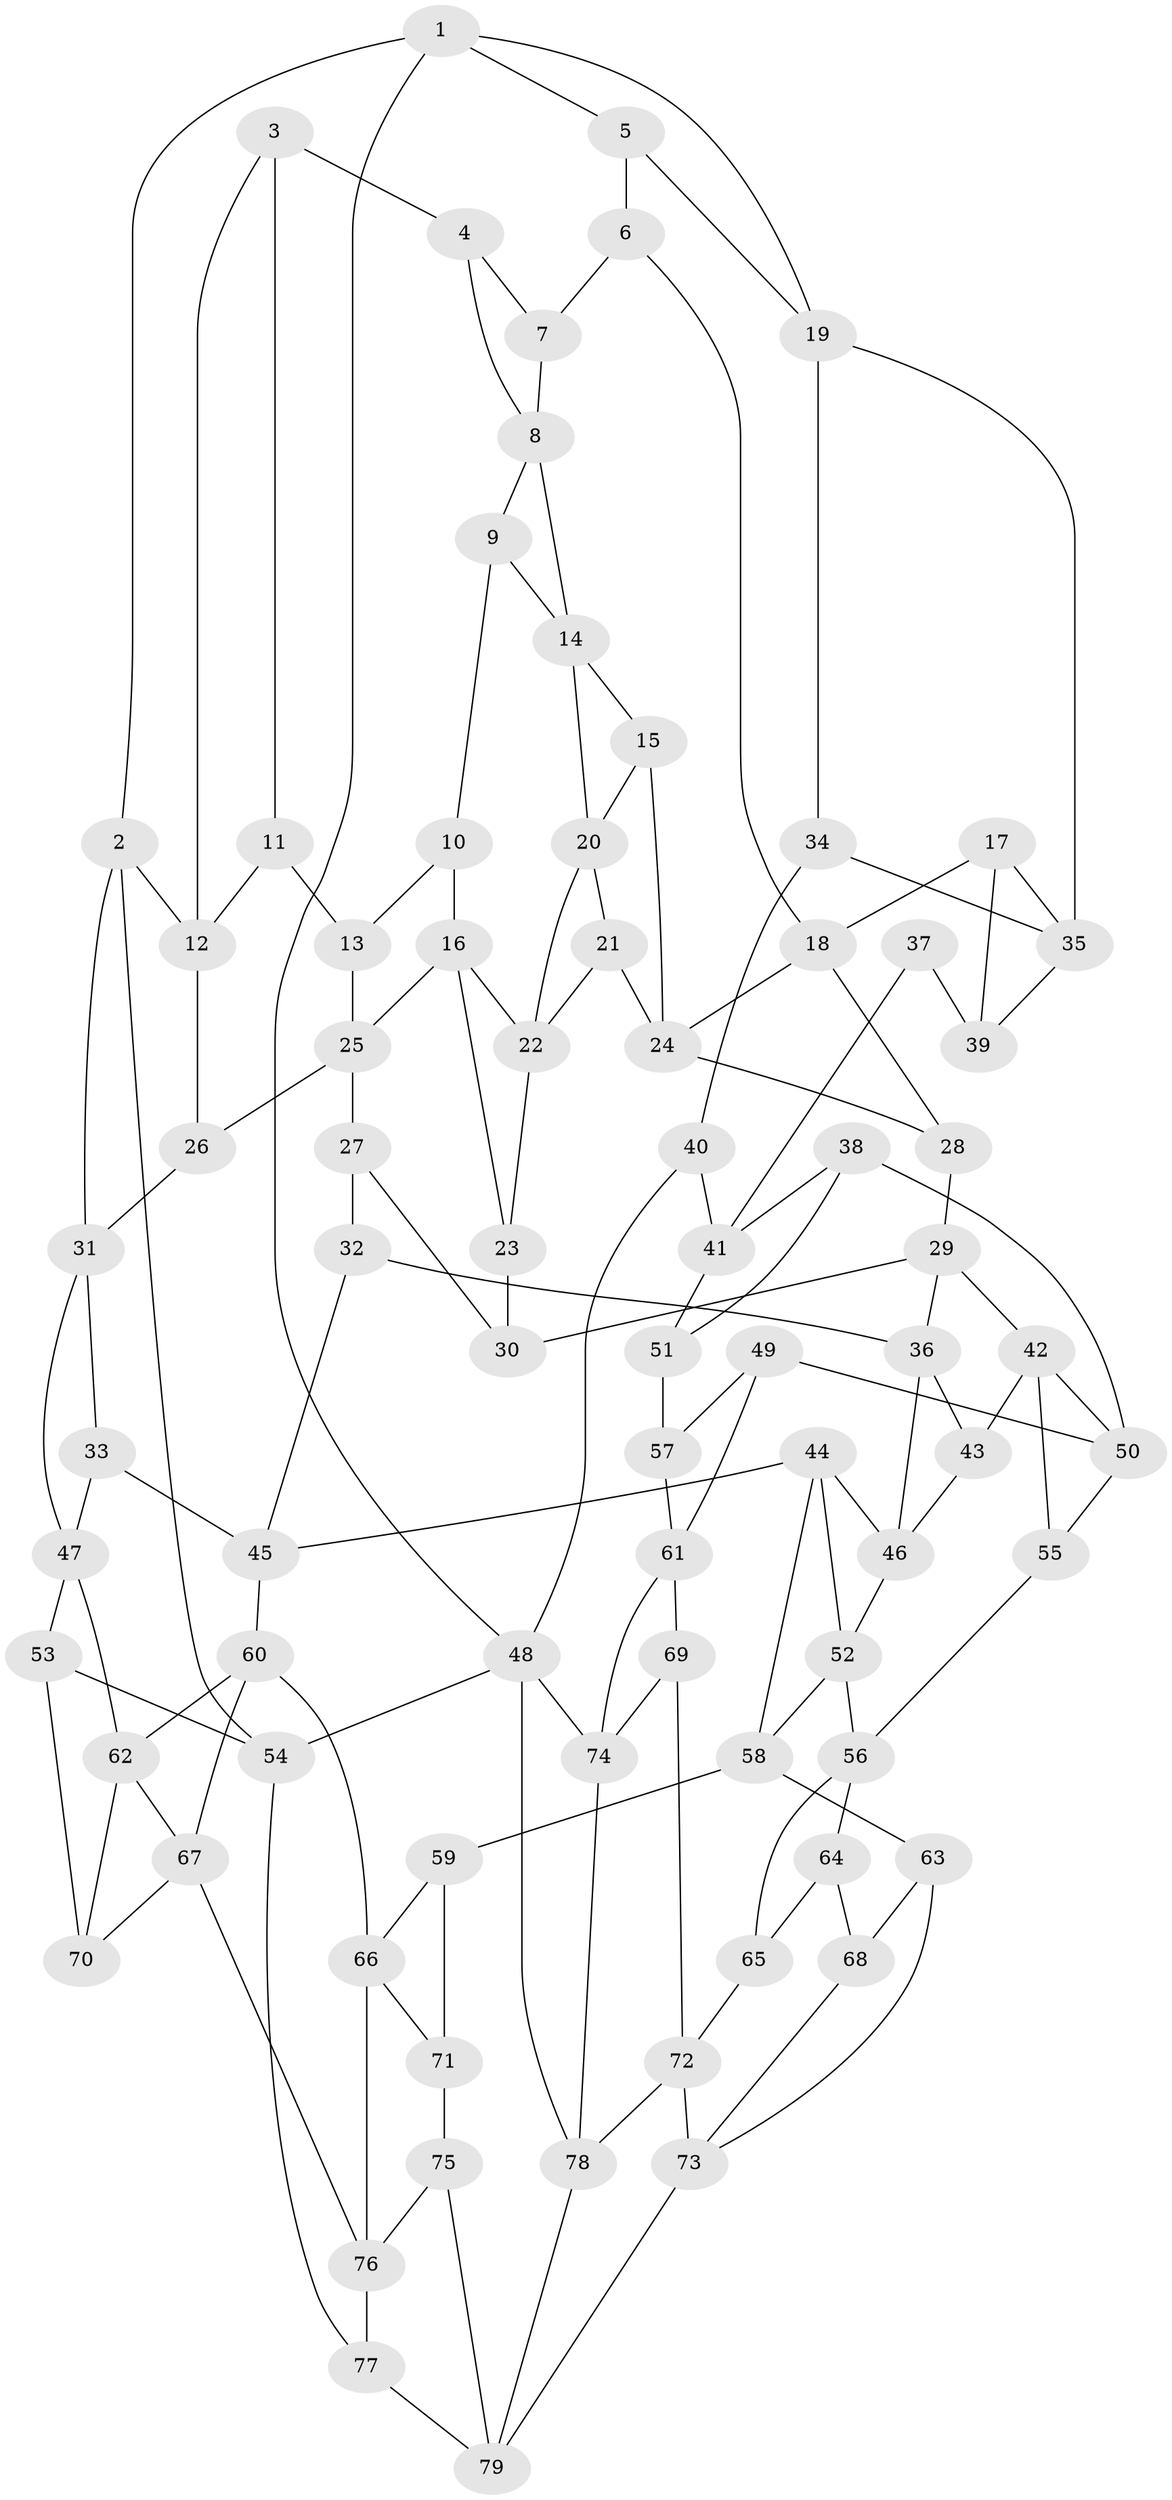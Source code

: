 // original degree distribution, {3: 0.015384615384615385, 6: 0.2230769230769231, 5: 0.5230769230769231, 4: 0.23846153846153847}
// Generated by graph-tools (version 1.1) at 2025/38/03/04/25 23:38:28]
// undirected, 79 vertices, 138 edges
graph export_dot {
  node [color=gray90,style=filled];
  1;
  2;
  3;
  4;
  5;
  6;
  7;
  8;
  9;
  10;
  11;
  12;
  13;
  14;
  15;
  16;
  17;
  18;
  19;
  20;
  21;
  22;
  23;
  24;
  25;
  26;
  27;
  28;
  29;
  30;
  31;
  32;
  33;
  34;
  35;
  36;
  37;
  38;
  39;
  40;
  41;
  42;
  43;
  44;
  45;
  46;
  47;
  48;
  49;
  50;
  51;
  52;
  53;
  54;
  55;
  56;
  57;
  58;
  59;
  60;
  61;
  62;
  63;
  64;
  65;
  66;
  67;
  68;
  69;
  70;
  71;
  72;
  73;
  74;
  75;
  76;
  77;
  78;
  79;
  1 -- 2 [weight=1.0];
  1 -- 5 [weight=1.0];
  1 -- 19 [weight=1.0];
  1 -- 48 [weight=1.0];
  2 -- 12 [weight=1.0];
  2 -- 31 [weight=1.0];
  2 -- 54 [weight=1.0];
  3 -- 4 [weight=1.0];
  3 -- 11 [weight=1.0];
  3 -- 12 [weight=1.0];
  4 -- 7 [weight=1.0];
  4 -- 8 [weight=1.0];
  5 -- 6 [weight=1.0];
  5 -- 19 [weight=1.0];
  6 -- 7 [weight=1.0];
  6 -- 18 [weight=1.0];
  7 -- 8 [weight=1.0];
  8 -- 9 [weight=1.0];
  8 -- 14 [weight=1.0];
  9 -- 10 [weight=1.0];
  9 -- 14 [weight=1.0];
  10 -- 13 [weight=1.0];
  10 -- 16 [weight=1.0];
  11 -- 12 [weight=1.0];
  11 -- 13 [weight=2.0];
  12 -- 26 [weight=1.0];
  13 -- 25 [weight=1.0];
  14 -- 15 [weight=1.0];
  14 -- 20 [weight=1.0];
  15 -- 20 [weight=1.0];
  15 -- 24 [weight=1.0];
  16 -- 22 [weight=1.0];
  16 -- 23 [weight=1.0];
  16 -- 25 [weight=1.0];
  17 -- 18 [weight=1.0];
  17 -- 35 [weight=1.0];
  17 -- 39 [weight=1.0];
  18 -- 24 [weight=1.0];
  18 -- 28 [weight=1.0];
  19 -- 34 [weight=1.0];
  19 -- 35 [weight=1.0];
  20 -- 21 [weight=1.0];
  20 -- 22 [weight=1.0];
  21 -- 22 [weight=1.0];
  21 -- 24 [weight=1.0];
  22 -- 23 [weight=1.0];
  23 -- 30 [weight=2.0];
  24 -- 28 [weight=1.0];
  25 -- 26 [weight=1.0];
  25 -- 27 [weight=1.0];
  26 -- 31 [weight=1.0];
  27 -- 30 [weight=1.0];
  27 -- 32 [weight=1.0];
  28 -- 29 [weight=1.0];
  29 -- 30 [weight=1.0];
  29 -- 36 [weight=1.0];
  29 -- 42 [weight=1.0];
  31 -- 33 [weight=1.0];
  31 -- 47 [weight=1.0];
  32 -- 36 [weight=1.0];
  32 -- 45 [weight=1.0];
  33 -- 45 [weight=1.0];
  33 -- 47 [weight=1.0];
  34 -- 35 [weight=1.0];
  34 -- 40 [weight=1.0];
  35 -- 39 [weight=1.0];
  36 -- 43 [weight=1.0];
  36 -- 46 [weight=1.0];
  37 -- 39 [weight=2.0];
  37 -- 41 [weight=1.0];
  38 -- 41 [weight=1.0];
  38 -- 50 [weight=1.0];
  38 -- 51 [weight=1.0];
  40 -- 41 [weight=1.0];
  40 -- 48 [weight=1.0];
  41 -- 51 [weight=1.0];
  42 -- 43 [weight=1.0];
  42 -- 50 [weight=1.0];
  42 -- 55 [weight=1.0];
  43 -- 46 [weight=1.0];
  44 -- 45 [weight=1.0];
  44 -- 46 [weight=1.0];
  44 -- 52 [weight=1.0];
  44 -- 58 [weight=1.0];
  45 -- 60 [weight=1.0];
  46 -- 52 [weight=1.0];
  47 -- 53 [weight=1.0];
  47 -- 62 [weight=1.0];
  48 -- 54 [weight=1.0];
  48 -- 74 [weight=1.0];
  48 -- 78 [weight=1.0];
  49 -- 50 [weight=1.0];
  49 -- 57 [weight=1.0];
  49 -- 61 [weight=1.0];
  50 -- 55 [weight=1.0];
  51 -- 57 [weight=2.0];
  52 -- 56 [weight=1.0];
  52 -- 58 [weight=1.0];
  53 -- 54 [weight=1.0];
  53 -- 70 [weight=2.0];
  54 -- 77 [weight=1.0];
  55 -- 56 [weight=1.0];
  56 -- 64 [weight=1.0];
  56 -- 65 [weight=1.0];
  57 -- 61 [weight=1.0];
  58 -- 59 [weight=1.0];
  58 -- 63 [weight=1.0];
  59 -- 66 [weight=1.0];
  59 -- 71 [weight=1.0];
  60 -- 62 [weight=1.0];
  60 -- 66 [weight=1.0];
  60 -- 67 [weight=1.0];
  61 -- 69 [weight=1.0];
  61 -- 74 [weight=1.0];
  62 -- 67 [weight=1.0];
  62 -- 70 [weight=1.0];
  63 -- 68 [weight=1.0];
  63 -- 73 [weight=1.0];
  64 -- 65 [weight=1.0];
  64 -- 68 [weight=2.0];
  65 -- 72 [weight=1.0];
  66 -- 71 [weight=1.0];
  66 -- 76 [weight=1.0];
  67 -- 70 [weight=1.0];
  67 -- 76 [weight=1.0];
  68 -- 73 [weight=1.0];
  69 -- 72 [weight=1.0];
  69 -- 74 [weight=1.0];
  71 -- 75 [weight=2.0];
  72 -- 73 [weight=1.0];
  72 -- 78 [weight=1.0];
  73 -- 79 [weight=1.0];
  74 -- 78 [weight=1.0];
  75 -- 76 [weight=1.0];
  75 -- 79 [weight=1.0];
  76 -- 77 [weight=1.0];
  77 -- 79 [weight=1.0];
  78 -- 79 [weight=1.0];
}
